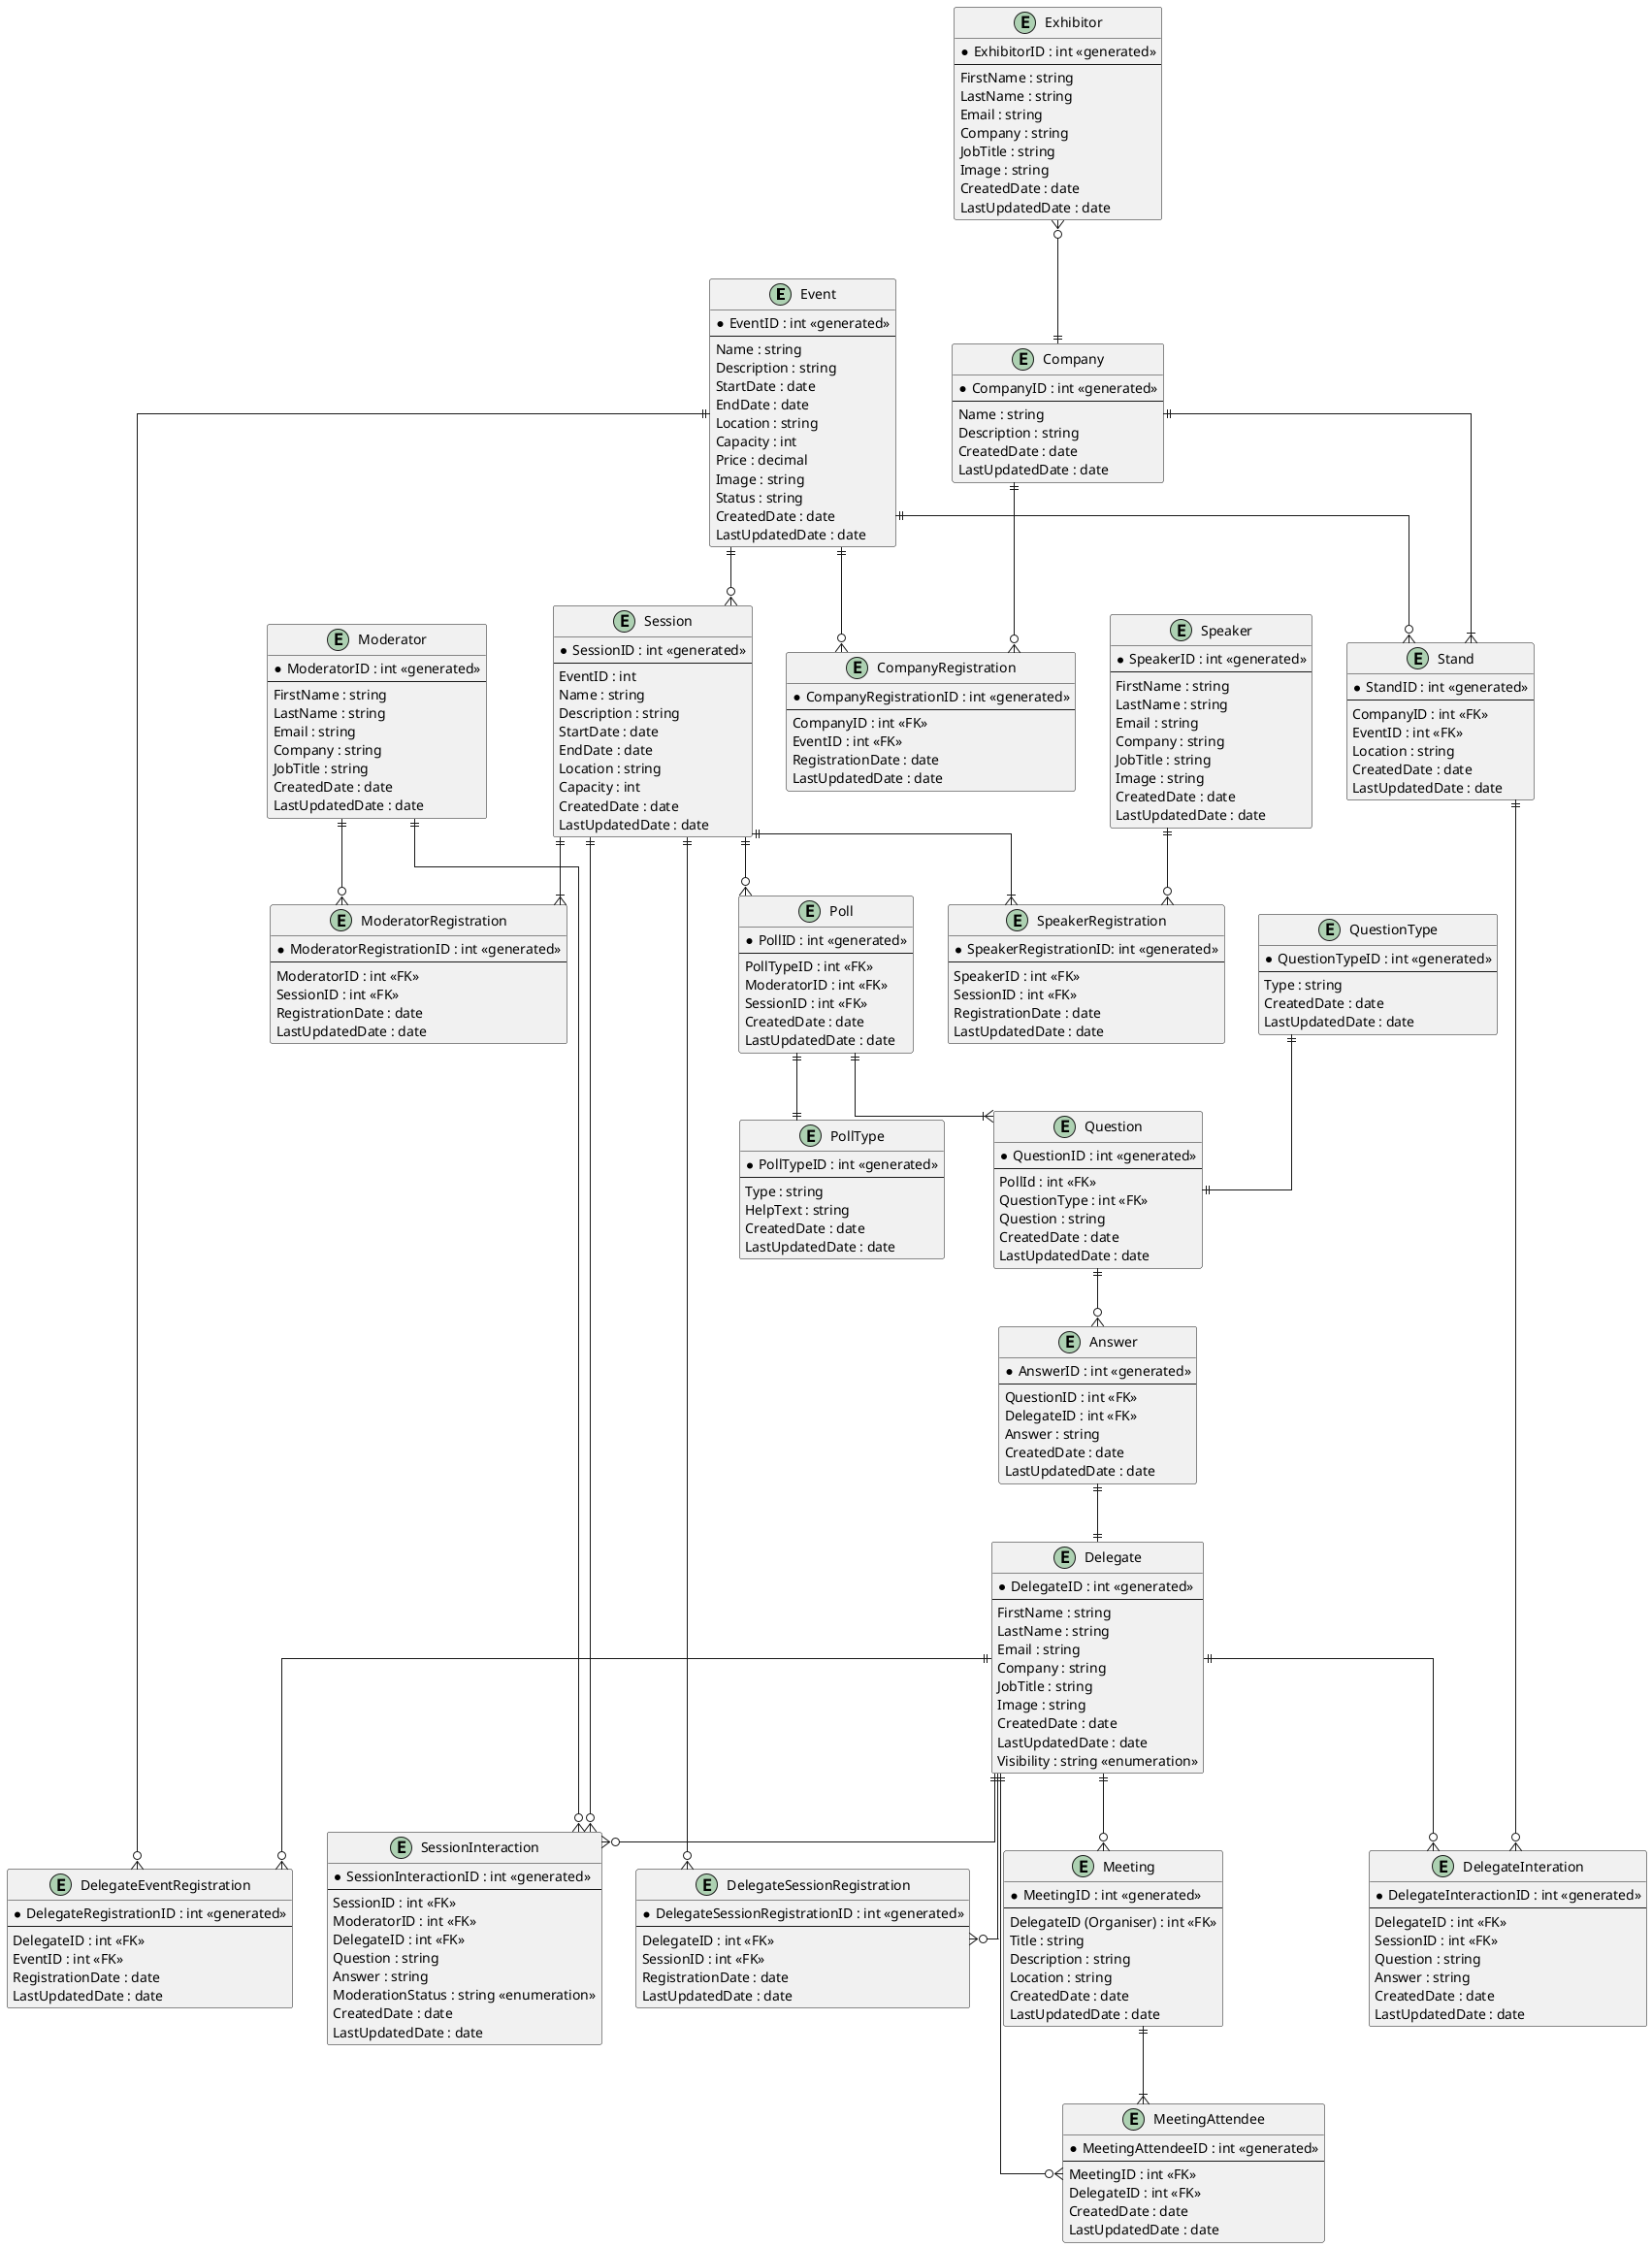@startuml BookMeIn2-EntityRelationshipDiagram

skinparam linetype ortho

/'
Glossary

Event: The event that is happening, e.g. App Development in a mobile world.
Delegates: People attending the event, sometimes on behalf of a company.
Exhibitor: A person attending the event on behalf of their company. Each Exhibitor works at one stand.
Moderator: Works in the background during a session filtering the questions sent in by delegates, for the purpose of avoiding anything unsuitable being sent to the speaker, and amalgamating similar questions into one so as to avoid repeating the same question
Session: A talk or presentation happening at the event. Several of these can happen at the same time at larger events and delegates would have to choose which ones they want to attend.  Sometimes these can require a pre-registration of interest to allow entry.
Speaker: An individual presenting the session. These can be the same as exhibitors, or they may be completely independent.
Stand: One per company at the event. These companies are ones that have paid to have a stand at the event.  Often these will be sponsors of the event looking to sell some sort of software or service to the delegates.   Multiple Exhibitors may work on one stand though.

Additional Items:

Poll: A question asked by a moderator to the delegates.  This is usually done to gauge the opinion of the delegates on a particular topic.
StandInteraction: A question asked by a delegate to an exhibitor.  This is usually done to find out more about the company or the products/services they offer.
'/

'Entities

entity "Event" as event {
    * EventID : int <<generated>>
    ---
    Name : string
    Description : string
    StartDate : date
    EndDate : date
    Location : string
    Capacity : int
    Price : decimal
    Image : string
    Status : string
    CreatedDate : date
    LastUpdatedDate : date
}

entity "Delegate" as delegate {
    * DelegateID : int <<generated>>
    ---
    FirstName : string
    LastName : string
    Email : string
    Company : string
    JobTitle : string
    Image : string
    CreatedDate : date
    LastUpdatedDate : date
    Visibility : string <<enumeration>>
}

entity "DelegateEventRegistration" as delegateregistration {
    * DelegateRegistrationID : int <<generated>>
    ---
    DelegateID : int <<FK>>
    EventID : int <<FK>>
    RegistrationDate : date
    LastUpdatedDate : date
}

entity "Company" as company {
    * CompanyID : int <<generated>>
    ---
    Name : string
    Description : string
    CreatedDate : date
    LastUpdatedDate : date
}

entity "Exhibitor" as exhibitor {
    * ExhibitorID : int <<generated>>
    ---
    FirstName : string
    LastName : string
    Email : string
    Company : string
    JobTitle : string
    Image : string
    CreatedDate : date
    LastUpdatedDate : date
}

entity "CompanyRegistration" as companyregistration {
    * CompanyRegistrationID : int <<generated>>
    ---
    CompanyID : int <<FK>>
    EventID : int <<FK>>
    RegistrationDate : date
    LastUpdatedDate : date
}

entity "Session" as session {
    * SessionID : int <<generated>>
    ---
    EventID : int
    Name : string
    Description : string
    StartDate : date
    EndDate : date
    Location : string
    Capacity : int
    CreatedDate : date
    LastUpdatedDate : date
}

entity "Speaker" as speaker {
    * SpeakerID : int <<generated>>
    ---
    FirstName : string
    LastName : string
    Email : string
    Company : string
    JobTitle : string
    Image : string
    CreatedDate : date
    LastUpdatedDate : date
}

entity "SpeakerRegistration" as speakerregistration {
    * SpeakerRegistrationID: int <<generated>>
    ---
    SpeakerID : int <<FK>>
    SessionID : int <<FK>>
    RegistrationDate : date
    LastUpdatedDate : date
}

entity "Moderator" as moderator {
    * ModeratorID : int <<generated>>
    ---
    FirstName : string
    LastName : string
    Email : string
    Company : string
    JobTitle : string
    CreatedDate : date
    LastUpdatedDate : date
}

entity "ModeratorRegistration" as moderatorregistration {
    * ModeratorRegistrationID : int <<generated>>
    ---
    ModeratorID : int <<FK>>
    SessionID : int <<FK>>
    RegistrationDate : date
    LastUpdatedDate : date
}

entity "Stand" as stand {
    * StandID : int <<generated>>
    ---
    CompanyID : int <<FK>>
    EventID : int <<FK>>
    Location : string
    CreatedDate : date
    LastUpdatedDate : date
}

entity "DelegateInteration" as delegateinteraction {
    * DelegateInteractionID : int <<generated>>
    ---
    DelegateID : int <<FK>>
    SessionID : int <<FK>>
    Question : string
    Answer : string
    CreatedDate : date
    LastUpdatedDate : date
}

entity "SessionInteraction" as sessioninteraction {
    * SessionInteractionID : int <<generated>>
    ---
    SessionID : int <<FK>>
    ModeratorID : int <<FK>>
    DelegateID : int <<FK>>
    Question : string
    Answer : string
    ModerationStatus : string <<enumeration>>
    CreatedDate : date
    LastUpdatedDate : date
}

entity "DelegateSessionRegistration" as delegatesessionregistration {
    * DelegateSessionRegistrationID : int <<generated>>
    ---
    DelegateID : int <<FK>>
    SessionID : int <<FK>>
    RegistrationDate : date
    LastUpdatedDate : date
}

entity "Poll" as poll {
    * PollID : int <<generated>>
    ---
    PollTypeID : int <<FK>>
    ModeratorID : int <<FK>>
    SessionID : int <<FK>>
    CreatedDate : date
    LastUpdatedDate : date
}

entity "Question" as question {
    * QuestionID : int <<generated>>
    ---
    PollId : int <<FK>>
    QuestionType : int <<FK>>
    Question : string
    CreatedDate : date
    LastUpdatedDate : date
}

entity "QuestionType" as questiontype {
    * QuestionTypeID : int <<generated>>
    ---
    Type : string
    CreatedDate : date
    LastUpdatedDate : date
}

entity "Answer" as answer {
    * AnswerID : int <<generated>>
    ---
    QuestionID : int <<FK>>
    DelegateID : int <<FK>>
    Answer : string
    CreatedDate : date
    LastUpdatedDate : date
}

entity "Meeting" as meeting {
    * MeetingID : int <<generated>>
    ---
    DelegateID (Organiser) : int <<FK>>
    Title : string
    Description : string
    Location : string
    CreatedDate : date
    LastUpdatedDate : date
}

entity "MeetingAttendee" as meetingattendee {
    * MeetingAttendeeID : int <<generated>>
    ---
    MeetingID : int <<FK>>
    DelegateID : int <<FK>>
    CreatedDate : date
    LastUpdatedDate : date
}

entity "PollType" as polltype {
    * PollTypeID : int <<generated>>
    ---
    Type : string
    HelpText : string
    CreatedDate : date
    LastUpdatedDate : date
}

'Associations

event ||--o{ delegateregistration
delegate ||--o{ delegateregistration

exhibitor }o--|| company
event ||--o{ companyregistration
company ||--o{ companyregistration

event ||--o{ session
speaker ||--o{ speakerregistration
session ||--|{ speakerregistration

moderator ||--o{ moderatorregistration
session ||--|{ moderatorregistration

session ||--o{ sessioninteraction
moderator ||--o{ sessioninteraction
delegate ||--o{ sessioninteraction

delegate ||--o{ delegatesessionregistration
session ||--o{ delegatesessionregistration

company ||--|{ stand
event ||--o{ stand
delegate ||--o{ delegateinteraction
stand ||--o{ delegateinteraction

poll ||--|| polltype
poll ||--|{ question
question ||--o{ answer

session ||--o{ poll
answer ||--|| delegate

delegate ||--o{ meetingattendee
delegate ||--o{ meeting
meeting ||--|{ meetingattendee

questiontype ||--|| question

@enduml